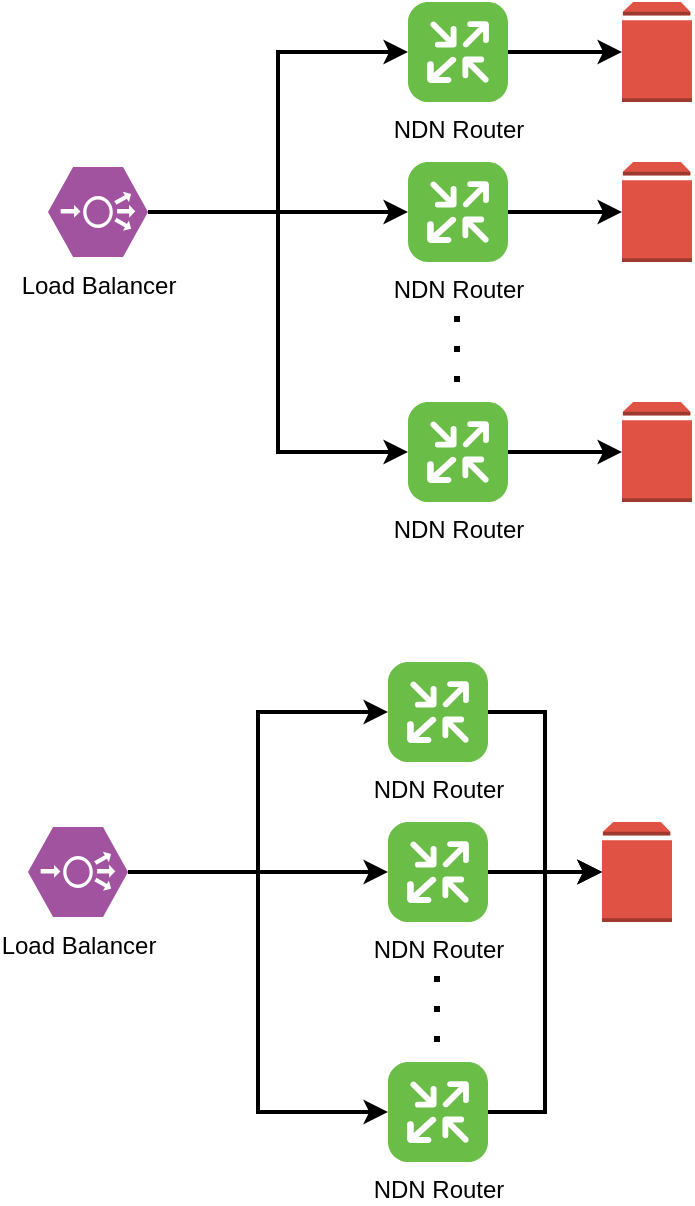 <mxfile version="12.9.14" type="github">
  <diagram id="VrNC-ARfE6LY--idrHot" name="Page-1">
    <mxGraphModel dx="1422" dy="767" grid="1" gridSize="10" guides="1" tooltips="1" connect="1" arrows="1" fold="1" page="1" pageScale="1" pageWidth="850" pageHeight="1100" math="0" shadow="0">
      <root>
        <mxCell id="0" />
        <mxCell id="1" parent="0" />
        <mxCell id="gcFYHbaqfnFtGnlrjqvY-19" value="" style="group" vertex="1" connectable="0" parent="1">
          <mxGeometry x="30" y="70" width="322" height="250" as="geometry" />
        </mxCell>
        <mxCell id="gcFYHbaqfnFtGnlrjqvY-1" value="Load Balancer" style="verticalLabelPosition=bottom;html=1;fillColor=#A153A0;verticalAlign=top;pointerEvents=1;align=center;points=[[0.25,0,0],[0.5,0,0],[0.75,0,0],[1,0.5,0],[0.75,1,0],[0.5,1,0],[0.25,1,0],[0,0.5,0],[0.125,0.25,0],[0.125,0.75,0],[0.875,0.25,0],[0.875,0.75,0]];shape=mxgraph.cisco_safe.design.load_balancer;" vertex="1" parent="gcFYHbaqfnFtGnlrjqvY-19">
          <mxGeometry y="82.5" width="50" height="45" as="geometry" />
        </mxCell>
        <mxCell id="gcFYHbaqfnFtGnlrjqvY-3" value="NDN Router" style="verticalLabelPosition=bottom;html=1;fillColor=#6ABD46;verticalAlign=top;align=center;points=[[0.06,0.06,0],[0.94,0.06,0],[0.94,0.94,0],[0.06,0.94,0],[0.25,0,0],[0.5,0,0],[0.75,0,0],[1,0.25,0],[1,0.5,0],[1,0.75,0],[0.75,1,0],[0.5,1,0],[0.25,1,0],[0,0.75,0],[0,0.5,0],[0,0.25,0]];pointerEvents=1;shape=mxgraph.cisco_safe.architecture.router;" vertex="1" parent="gcFYHbaqfnFtGnlrjqvY-19">
          <mxGeometry x="180" y="80" width="50" height="50" as="geometry" />
        </mxCell>
        <mxCell id="gcFYHbaqfnFtGnlrjqvY-13" style="edgeStyle=orthogonalEdgeStyle;rounded=0;orthogonalLoop=1;jettySize=auto;html=1;entryX=0;entryY=0.5;entryDx=0;entryDy=0;entryPerimeter=0;strokeWidth=2;" edge="1" parent="gcFYHbaqfnFtGnlrjqvY-19" source="gcFYHbaqfnFtGnlrjqvY-1" target="gcFYHbaqfnFtGnlrjqvY-3">
          <mxGeometry relative="1" as="geometry" />
        </mxCell>
        <mxCell id="gcFYHbaqfnFtGnlrjqvY-4" value="NDN Router" style="verticalLabelPosition=bottom;html=1;fillColor=#6ABD46;verticalAlign=top;align=center;points=[[0.06,0.06,0],[0.94,0.06,0],[0.94,0.94,0],[0.06,0.94,0],[0.25,0,0],[0.5,0,0],[0.75,0,0],[1,0.25,0],[1,0.5,0],[1,0.75,0],[0.75,1,0],[0.5,1,0],[0.25,1,0],[0,0.75,0],[0,0.5,0],[0,0.25,0]];pointerEvents=1;shape=mxgraph.cisco_safe.architecture.router;" vertex="1" parent="gcFYHbaqfnFtGnlrjqvY-19">
          <mxGeometry x="180" width="50" height="50" as="geometry" />
        </mxCell>
        <mxCell id="gcFYHbaqfnFtGnlrjqvY-12" style="edgeStyle=orthogonalEdgeStyle;rounded=0;orthogonalLoop=1;jettySize=auto;html=1;exitX=1;exitY=0.5;exitDx=0;exitDy=0;exitPerimeter=0;entryX=0;entryY=0.5;entryDx=0;entryDy=0;entryPerimeter=0;strokeWidth=2;" edge="1" parent="gcFYHbaqfnFtGnlrjqvY-19" source="gcFYHbaqfnFtGnlrjqvY-1" target="gcFYHbaqfnFtGnlrjqvY-4">
          <mxGeometry relative="1" as="geometry" />
        </mxCell>
        <mxCell id="gcFYHbaqfnFtGnlrjqvY-5" value="NDN Router" style="verticalLabelPosition=bottom;html=1;fillColor=#6ABD46;verticalAlign=top;align=center;points=[[0.06,0.06,0],[0.94,0.06,0],[0.94,0.94,0],[0.06,0.94,0],[0.25,0,0],[0.5,0,0],[0.75,0,0],[1,0.25,0],[1,0.5,0],[1,0.75,0],[0.75,1,0],[0.5,1,0],[0.25,1,0],[0,0.75,0],[0,0.5,0],[0,0.25,0]];pointerEvents=1;shape=mxgraph.cisco_safe.architecture.router;" vertex="1" parent="gcFYHbaqfnFtGnlrjqvY-19">
          <mxGeometry x="180" y="200" width="50" height="50" as="geometry" />
        </mxCell>
        <mxCell id="gcFYHbaqfnFtGnlrjqvY-14" style="edgeStyle=orthogonalEdgeStyle;rounded=0;orthogonalLoop=1;jettySize=auto;html=1;exitX=1;exitY=0.5;exitDx=0;exitDy=0;exitPerimeter=0;entryX=0;entryY=0.5;entryDx=0;entryDy=0;entryPerimeter=0;strokeWidth=2;" edge="1" parent="gcFYHbaqfnFtGnlrjqvY-19" source="gcFYHbaqfnFtGnlrjqvY-1" target="gcFYHbaqfnFtGnlrjqvY-5">
          <mxGeometry relative="1" as="geometry" />
        </mxCell>
        <mxCell id="gcFYHbaqfnFtGnlrjqvY-8" value="" style="endArrow=none;html=1;strokeWidth=3;dashed=1;dashPattern=1 4;" edge="1" parent="gcFYHbaqfnFtGnlrjqvY-19">
          <mxGeometry width="50" height="50" relative="1" as="geometry">
            <mxPoint x="204.5" y="190" as="sourcePoint" />
            <mxPoint x="204.5" y="150" as="targetPoint" />
          </mxGeometry>
        </mxCell>
        <mxCell id="gcFYHbaqfnFtGnlrjqvY-10" value="" style="outlineConnect=0;dashed=0;verticalLabelPosition=bottom;verticalAlign=top;align=center;html=1;shape=mxgraph.aws3.volume;fillColor=#E05243;gradientColor=none;" vertex="1" parent="gcFYHbaqfnFtGnlrjqvY-19">
          <mxGeometry x="287" width="35" height="50" as="geometry" />
        </mxCell>
        <mxCell id="gcFYHbaqfnFtGnlrjqvY-11" style="edgeStyle=orthogonalEdgeStyle;rounded=0;orthogonalLoop=1;jettySize=auto;html=1;exitX=1;exitY=0.5;exitDx=0;exitDy=0;exitPerimeter=0;entryX=0;entryY=0.5;entryDx=0;entryDy=0;entryPerimeter=0;strokeWidth=2;" edge="1" parent="gcFYHbaqfnFtGnlrjqvY-19" source="gcFYHbaqfnFtGnlrjqvY-4" target="gcFYHbaqfnFtGnlrjqvY-10">
          <mxGeometry relative="1" as="geometry" />
        </mxCell>
        <mxCell id="gcFYHbaqfnFtGnlrjqvY-15" value="" style="outlineConnect=0;dashed=0;verticalLabelPosition=bottom;verticalAlign=top;align=center;html=1;shape=mxgraph.aws3.volume;fillColor=#E05243;gradientColor=none;" vertex="1" parent="gcFYHbaqfnFtGnlrjqvY-19">
          <mxGeometry x="287" y="80" width="35" height="50" as="geometry" />
        </mxCell>
        <mxCell id="gcFYHbaqfnFtGnlrjqvY-18" style="edgeStyle=orthogonalEdgeStyle;rounded=0;orthogonalLoop=1;jettySize=auto;html=1;exitX=1;exitY=0.5;exitDx=0;exitDy=0;exitPerimeter=0;entryX=0;entryY=0.5;entryDx=0;entryDy=0;entryPerimeter=0;strokeWidth=2;" edge="1" parent="gcFYHbaqfnFtGnlrjqvY-19" source="gcFYHbaqfnFtGnlrjqvY-3" target="gcFYHbaqfnFtGnlrjqvY-15">
          <mxGeometry relative="1" as="geometry" />
        </mxCell>
        <mxCell id="gcFYHbaqfnFtGnlrjqvY-16" value="" style="outlineConnect=0;dashed=0;verticalLabelPosition=bottom;verticalAlign=top;align=center;html=1;shape=mxgraph.aws3.volume;fillColor=#E05243;gradientColor=none;" vertex="1" parent="gcFYHbaqfnFtGnlrjqvY-19">
          <mxGeometry x="287" y="200" width="35" height="50" as="geometry" />
        </mxCell>
        <mxCell id="gcFYHbaqfnFtGnlrjqvY-17" style="edgeStyle=orthogonalEdgeStyle;rounded=0;orthogonalLoop=1;jettySize=auto;html=1;exitX=1;exitY=0.5;exitDx=0;exitDy=0;exitPerimeter=0;entryX=0;entryY=0.5;entryDx=0;entryDy=0;entryPerimeter=0;strokeWidth=2;" edge="1" parent="gcFYHbaqfnFtGnlrjqvY-19" source="gcFYHbaqfnFtGnlrjqvY-5" target="gcFYHbaqfnFtGnlrjqvY-16">
          <mxGeometry relative="1" as="geometry" />
        </mxCell>
        <mxCell id="gcFYHbaqfnFtGnlrjqvY-21" value="Load Balancer" style="verticalLabelPosition=bottom;html=1;fillColor=#A153A0;verticalAlign=top;pointerEvents=1;align=center;points=[[0.25,0,0],[0.5,0,0],[0.75,0,0],[1,0.5,0],[0.75,1,0],[0.5,1,0],[0.25,1,0],[0,0.5,0],[0.125,0.25,0],[0.125,0.75,0],[0.875,0.25,0],[0.875,0.75,0]];shape=mxgraph.cisco_safe.design.load_balancer;" vertex="1" parent="1">
          <mxGeometry x="20" y="482.5" width="50" height="45" as="geometry" />
        </mxCell>
        <mxCell id="gcFYHbaqfnFtGnlrjqvY-22" value="NDN Router" style="verticalLabelPosition=bottom;html=1;fillColor=#6ABD46;verticalAlign=top;align=center;points=[[0.06,0.06,0],[0.94,0.06,0],[0.94,0.94,0],[0.06,0.94,0],[0.25,0,0],[0.5,0,0],[0.75,0,0],[1,0.25,0],[1,0.5,0],[1,0.75,0],[0.75,1,0],[0.5,1,0],[0.25,1,0],[0,0.75,0],[0,0.5,0],[0,0.25,0]];pointerEvents=1;shape=mxgraph.cisco_safe.architecture.router;" vertex="1" parent="1">
          <mxGeometry x="200" y="480" width="50" height="50" as="geometry" />
        </mxCell>
        <mxCell id="gcFYHbaqfnFtGnlrjqvY-23" style="edgeStyle=orthogonalEdgeStyle;rounded=0;orthogonalLoop=1;jettySize=auto;html=1;entryX=0;entryY=0.5;entryDx=0;entryDy=0;entryPerimeter=0;strokeWidth=2;" edge="1" parent="1" source="gcFYHbaqfnFtGnlrjqvY-21" target="gcFYHbaqfnFtGnlrjqvY-22">
          <mxGeometry relative="1" as="geometry" />
        </mxCell>
        <mxCell id="gcFYHbaqfnFtGnlrjqvY-24" value="NDN Router" style="verticalLabelPosition=bottom;html=1;fillColor=#6ABD46;verticalAlign=top;align=center;points=[[0.06,0.06,0],[0.94,0.06,0],[0.94,0.94,0],[0.06,0.94,0],[0.25,0,0],[0.5,0,0],[0.75,0,0],[1,0.25,0],[1,0.5,0],[1,0.75,0],[0.75,1,0],[0.5,1,0],[0.25,1,0],[0,0.75,0],[0,0.5,0],[0,0.25,0]];pointerEvents=1;shape=mxgraph.cisco_safe.architecture.router;" vertex="1" parent="1">
          <mxGeometry x="200" y="400" width="50" height="50" as="geometry" />
        </mxCell>
        <mxCell id="gcFYHbaqfnFtGnlrjqvY-25" style="edgeStyle=orthogonalEdgeStyle;rounded=0;orthogonalLoop=1;jettySize=auto;html=1;exitX=1;exitY=0.5;exitDx=0;exitDy=0;exitPerimeter=0;entryX=0;entryY=0.5;entryDx=0;entryDy=0;entryPerimeter=0;strokeWidth=2;" edge="1" parent="1" source="gcFYHbaqfnFtGnlrjqvY-21" target="gcFYHbaqfnFtGnlrjqvY-24">
          <mxGeometry relative="1" as="geometry" />
        </mxCell>
        <mxCell id="gcFYHbaqfnFtGnlrjqvY-26" value="NDN Router" style="verticalLabelPosition=bottom;html=1;fillColor=#6ABD46;verticalAlign=top;align=center;points=[[0.06,0.06,0],[0.94,0.06,0],[0.94,0.94,0],[0.06,0.94,0],[0.25,0,0],[0.5,0,0],[0.75,0,0],[1,0.25,0],[1,0.5,0],[1,0.75,0],[0.75,1,0],[0.5,1,0],[0.25,1,0],[0,0.75,0],[0,0.5,0],[0,0.25,0]];pointerEvents=1;shape=mxgraph.cisco_safe.architecture.router;" vertex="1" parent="1">
          <mxGeometry x="200" y="600" width="50" height="50" as="geometry" />
        </mxCell>
        <mxCell id="gcFYHbaqfnFtGnlrjqvY-27" style="edgeStyle=orthogonalEdgeStyle;rounded=0;orthogonalLoop=1;jettySize=auto;html=1;exitX=1;exitY=0.5;exitDx=0;exitDy=0;exitPerimeter=0;entryX=0;entryY=0.5;entryDx=0;entryDy=0;entryPerimeter=0;strokeWidth=2;" edge="1" parent="1" source="gcFYHbaqfnFtGnlrjqvY-21" target="gcFYHbaqfnFtGnlrjqvY-26">
          <mxGeometry relative="1" as="geometry" />
        </mxCell>
        <mxCell id="gcFYHbaqfnFtGnlrjqvY-28" value="" style="endArrow=none;html=1;strokeWidth=3;dashed=1;dashPattern=1 4;" edge="1" parent="1">
          <mxGeometry width="50" height="50" relative="1" as="geometry">
            <mxPoint x="224.5" y="590" as="sourcePoint" />
            <mxPoint x="224.5" y="550" as="targetPoint" />
          </mxGeometry>
        </mxCell>
        <mxCell id="gcFYHbaqfnFtGnlrjqvY-30" style="edgeStyle=orthogonalEdgeStyle;rounded=0;orthogonalLoop=1;jettySize=auto;html=1;exitX=1;exitY=0.5;exitDx=0;exitDy=0;exitPerimeter=0;entryX=0;entryY=0.5;entryDx=0;entryDy=0;entryPerimeter=0;strokeWidth=2;" edge="1" parent="1" source="gcFYHbaqfnFtGnlrjqvY-24" target="gcFYHbaqfnFtGnlrjqvY-31">
          <mxGeometry relative="1" as="geometry">
            <mxPoint x="307" y="425" as="targetPoint" />
          </mxGeometry>
        </mxCell>
        <mxCell id="gcFYHbaqfnFtGnlrjqvY-31" value="" style="outlineConnect=0;dashed=0;verticalLabelPosition=bottom;verticalAlign=top;align=center;html=1;shape=mxgraph.aws3.volume;fillColor=#E05243;gradientColor=none;" vertex="1" parent="1">
          <mxGeometry x="307" y="480" width="35" height="50" as="geometry" />
        </mxCell>
        <mxCell id="gcFYHbaqfnFtGnlrjqvY-32" style="edgeStyle=orthogonalEdgeStyle;rounded=0;orthogonalLoop=1;jettySize=auto;html=1;exitX=1;exitY=0.5;exitDx=0;exitDy=0;exitPerimeter=0;entryX=0;entryY=0.5;entryDx=0;entryDy=0;entryPerimeter=0;strokeWidth=2;" edge="1" parent="1" source="gcFYHbaqfnFtGnlrjqvY-22" target="gcFYHbaqfnFtGnlrjqvY-31">
          <mxGeometry relative="1" as="geometry" />
        </mxCell>
        <mxCell id="gcFYHbaqfnFtGnlrjqvY-34" style="edgeStyle=orthogonalEdgeStyle;rounded=0;orthogonalLoop=1;jettySize=auto;html=1;exitX=1;exitY=0.5;exitDx=0;exitDy=0;exitPerimeter=0;entryX=0;entryY=0.5;entryDx=0;entryDy=0;entryPerimeter=0;strokeWidth=2;" edge="1" parent="1" source="gcFYHbaqfnFtGnlrjqvY-26" target="gcFYHbaqfnFtGnlrjqvY-31">
          <mxGeometry relative="1" as="geometry">
            <mxPoint x="307" y="625" as="targetPoint" />
          </mxGeometry>
        </mxCell>
      </root>
    </mxGraphModel>
  </diagram>
</mxfile>
